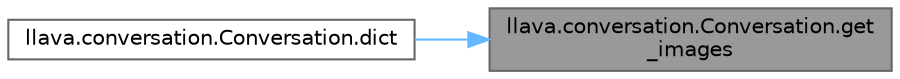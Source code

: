 digraph "llava.conversation.Conversation.get_images"
{
 // LATEX_PDF_SIZE
  bgcolor="transparent";
  edge [fontname=Helvetica,fontsize=10,labelfontname=Helvetica,labelfontsize=10];
  node [fontname=Helvetica,fontsize=10,shape=box,height=0.2,width=0.4];
  rankdir="RL";
  Node1 [id="Node000001",label="llava.conversation.Conversation.get\l_images",height=0.2,width=0.4,color="gray40", fillcolor="grey60", style="filled", fontcolor="black",tooltip=" "];
  Node1 -> Node2 [id="edge1_Node000001_Node000002",dir="back",color="steelblue1",style="solid",tooltip=" "];
  Node2 [id="Node000002",label="llava.conversation.Conversation.dict",height=0.2,width=0.4,color="grey40", fillcolor="white", style="filled",URL="$classllava_1_1conversation_1_1_conversation.html#aba2a2ea7d075a9091f858685ce10f06f",tooltip=" "];
}
